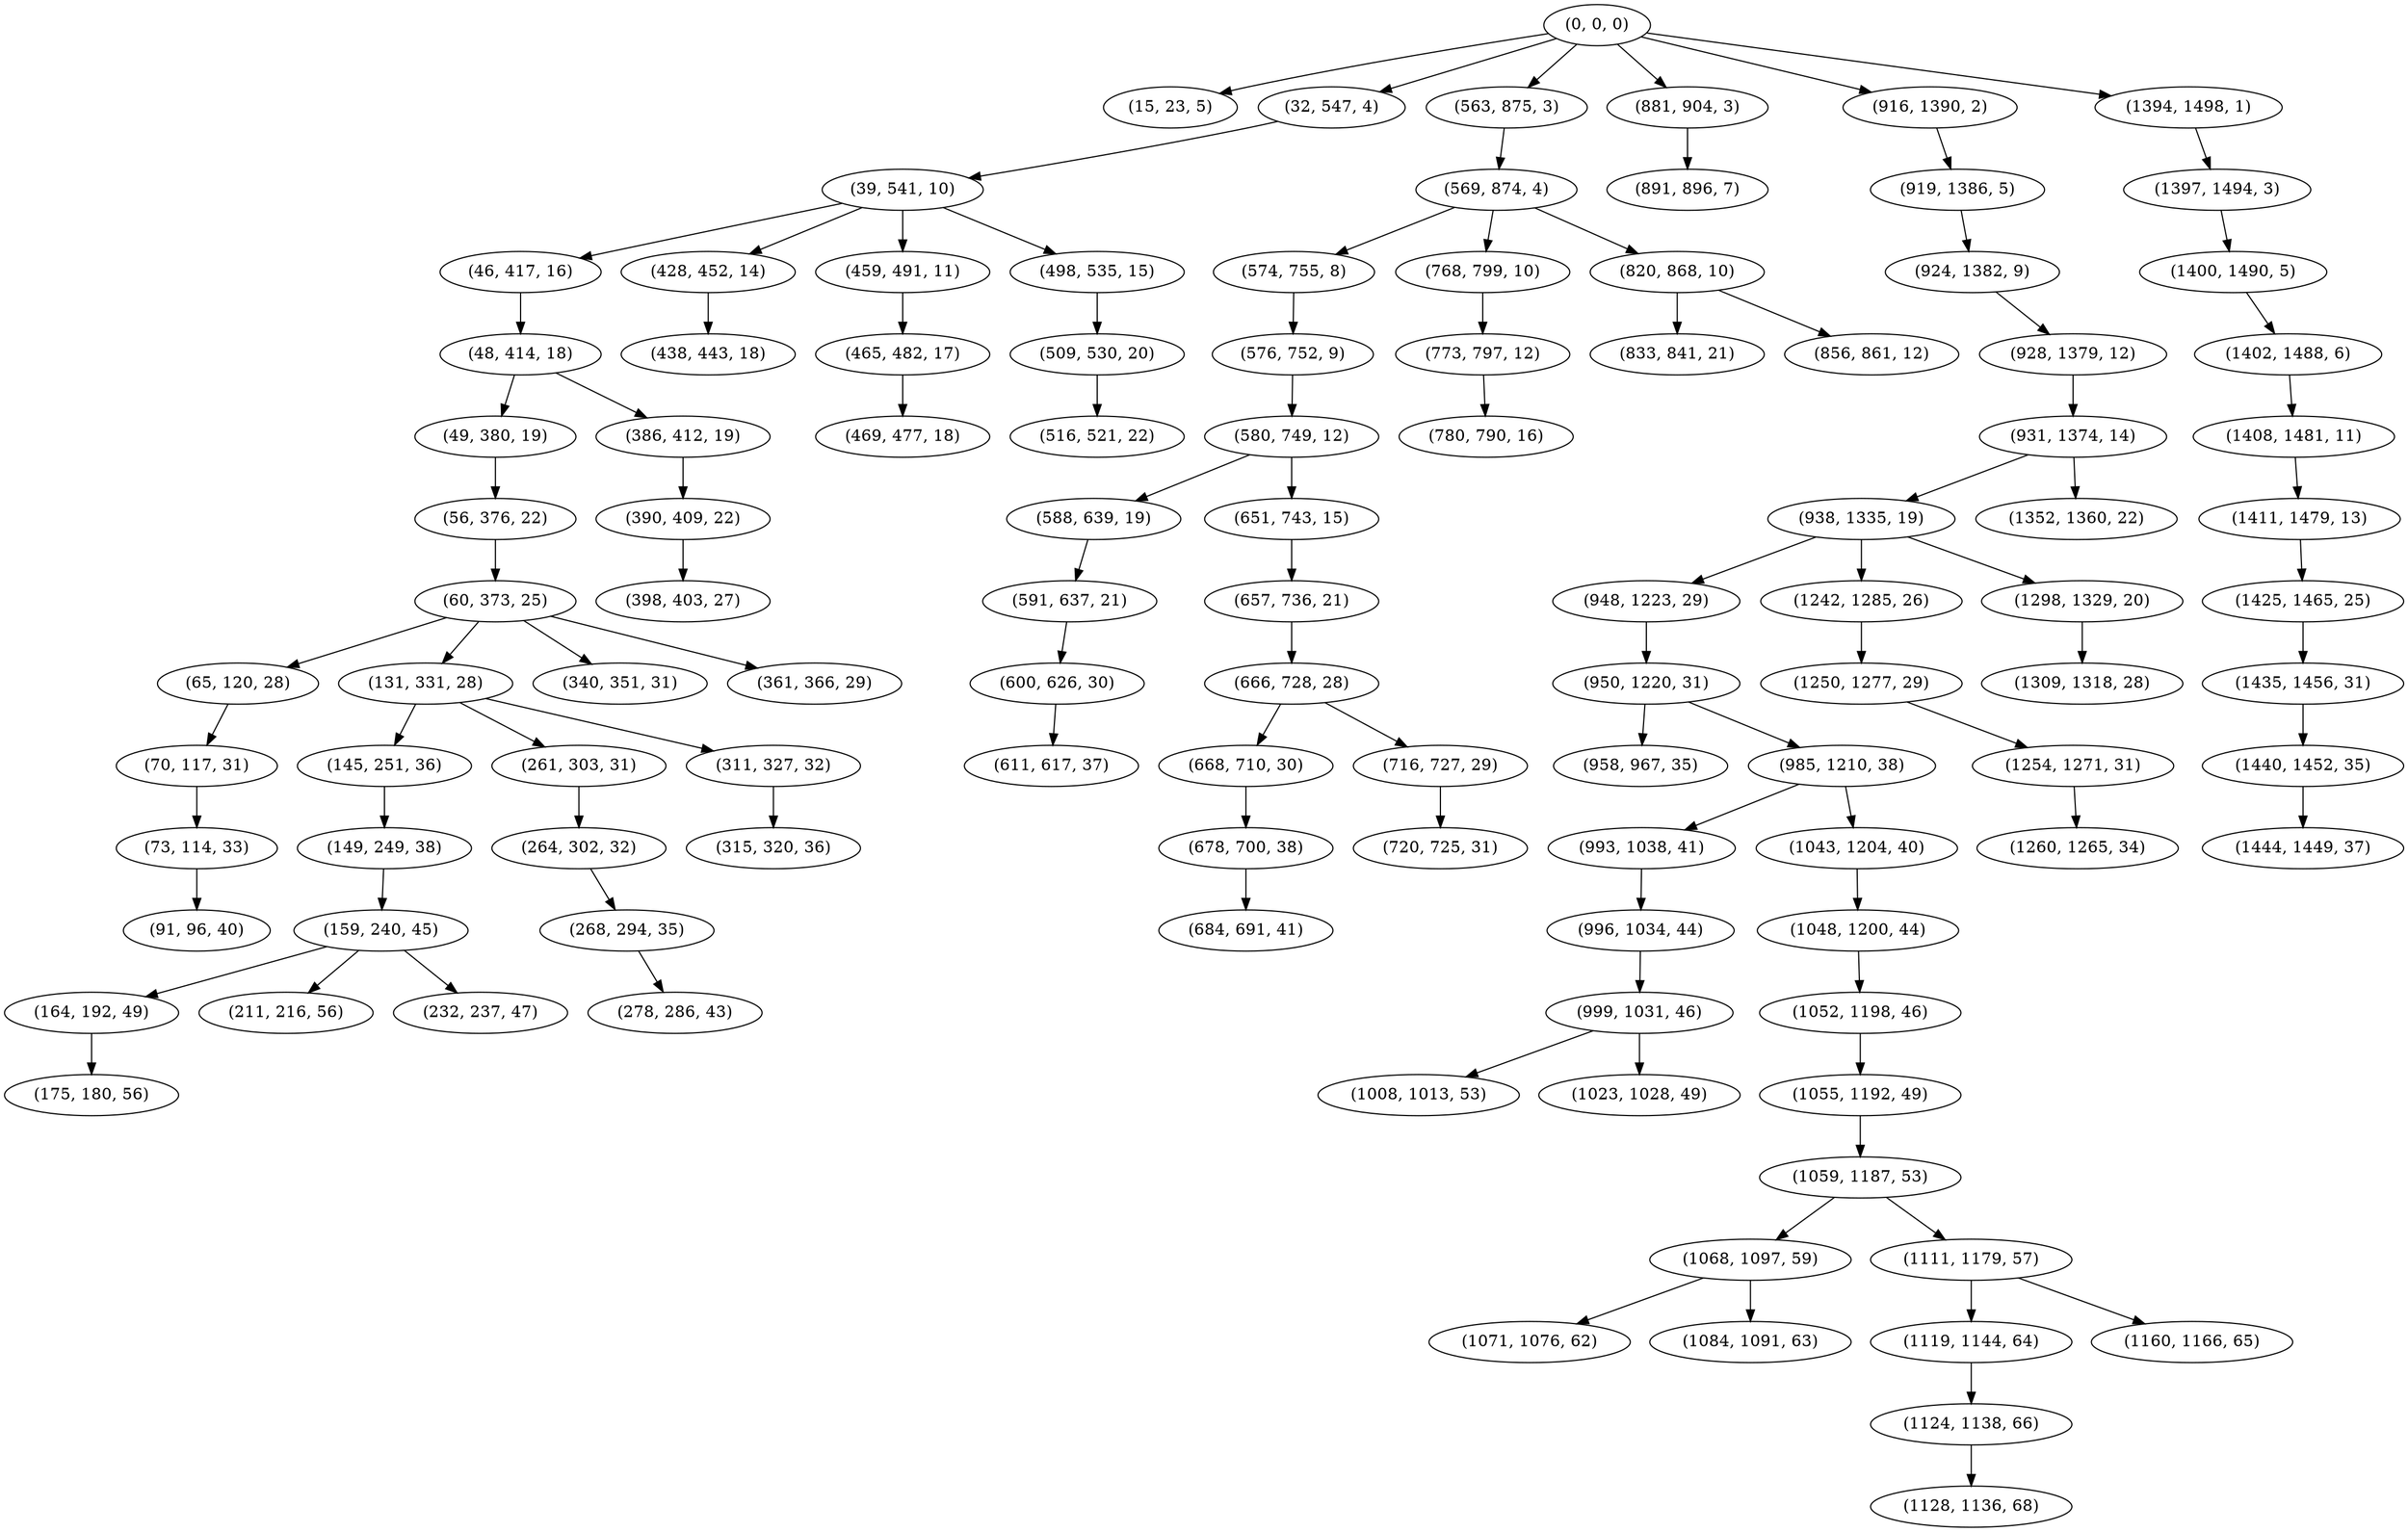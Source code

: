 digraph tree {
    "(0, 0, 0)";
    "(15, 23, 5)";
    "(32, 547, 4)";
    "(39, 541, 10)";
    "(46, 417, 16)";
    "(48, 414, 18)";
    "(49, 380, 19)";
    "(56, 376, 22)";
    "(60, 373, 25)";
    "(65, 120, 28)";
    "(70, 117, 31)";
    "(73, 114, 33)";
    "(91, 96, 40)";
    "(131, 331, 28)";
    "(145, 251, 36)";
    "(149, 249, 38)";
    "(159, 240, 45)";
    "(164, 192, 49)";
    "(175, 180, 56)";
    "(211, 216, 56)";
    "(232, 237, 47)";
    "(261, 303, 31)";
    "(264, 302, 32)";
    "(268, 294, 35)";
    "(278, 286, 43)";
    "(311, 327, 32)";
    "(315, 320, 36)";
    "(340, 351, 31)";
    "(361, 366, 29)";
    "(386, 412, 19)";
    "(390, 409, 22)";
    "(398, 403, 27)";
    "(428, 452, 14)";
    "(438, 443, 18)";
    "(459, 491, 11)";
    "(465, 482, 17)";
    "(469, 477, 18)";
    "(498, 535, 15)";
    "(509, 530, 20)";
    "(516, 521, 22)";
    "(563, 875, 3)";
    "(569, 874, 4)";
    "(574, 755, 8)";
    "(576, 752, 9)";
    "(580, 749, 12)";
    "(588, 639, 19)";
    "(591, 637, 21)";
    "(600, 626, 30)";
    "(611, 617, 37)";
    "(651, 743, 15)";
    "(657, 736, 21)";
    "(666, 728, 28)";
    "(668, 710, 30)";
    "(678, 700, 38)";
    "(684, 691, 41)";
    "(716, 727, 29)";
    "(720, 725, 31)";
    "(768, 799, 10)";
    "(773, 797, 12)";
    "(780, 790, 16)";
    "(820, 868, 10)";
    "(833, 841, 21)";
    "(856, 861, 12)";
    "(881, 904, 3)";
    "(891, 896, 7)";
    "(916, 1390, 2)";
    "(919, 1386, 5)";
    "(924, 1382, 9)";
    "(928, 1379, 12)";
    "(931, 1374, 14)";
    "(938, 1335, 19)";
    "(948, 1223, 29)";
    "(950, 1220, 31)";
    "(958, 967, 35)";
    "(985, 1210, 38)";
    "(993, 1038, 41)";
    "(996, 1034, 44)";
    "(999, 1031, 46)";
    "(1008, 1013, 53)";
    "(1023, 1028, 49)";
    "(1043, 1204, 40)";
    "(1048, 1200, 44)";
    "(1052, 1198, 46)";
    "(1055, 1192, 49)";
    "(1059, 1187, 53)";
    "(1068, 1097, 59)";
    "(1071, 1076, 62)";
    "(1084, 1091, 63)";
    "(1111, 1179, 57)";
    "(1119, 1144, 64)";
    "(1124, 1138, 66)";
    "(1128, 1136, 68)";
    "(1160, 1166, 65)";
    "(1242, 1285, 26)";
    "(1250, 1277, 29)";
    "(1254, 1271, 31)";
    "(1260, 1265, 34)";
    "(1298, 1329, 20)";
    "(1309, 1318, 28)";
    "(1352, 1360, 22)";
    "(1394, 1498, 1)";
    "(1397, 1494, 3)";
    "(1400, 1490, 5)";
    "(1402, 1488, 6)";
    "(1408, 1481, 11)";
    "(1411, 1479, 13)";
    "(1425, 1465, 25)";
    "(1435, 1456, 31)";
    "(1440, 1452, 35)";
    "(1444, 1449, 37)";
    "(0, 0, 0)" -> "(15, 23, 5)";
    "(0, 0, 0)" -> "(32, 547, 4)";
    "(0, 0, 0)" -> "(563, 875, 3)";
    "(0, 0, 0)" -> "(881, 904, 3)";
    "(0, 0, 0)" -> "(916, 1390, 2)";
    "(0, 0, 0)" -> "(1394, 1498, 1)";
    "(32, 547, 4)" -> "(39, 541, 10)";
    "(39, 541, 10)" -> "(46, 417, 16)";
    "(39, 541, 10)" -> "(428, 452, 14)";
    "(39, 541, 10)" -> "(459, 491, 11)";
    "(39, 541, 10)" -> "(498, 535, 15)";
    "(46, 417, 16)" -> "(48, 414, 18)";
    "(48, 414, 18)" -> "(49, 380, 19)";
    "(48, 414, 18)" -> "(386, 412, 19)";
    "(49, 380, 19)" -> "(56, 376, 22)";
    "(56, 376, 22)" -> "(60, 373, 25)";
    "(60, 373, 25)" -> "(65, 120, 28)";
    "(60, 373, 25)" -> "(131, 331, 28)";
    "(60, 373, 25)" -> "(340, 351, 31)";
    "(60, 373, 25)" -> "(361, 366, 29)";
    "(65, 120, 28)" -> "(70, 117, 31)";
    "(70, 117, 31)" -> "(73, 114, 33)";
    "(73, 114, 33)" -> "(91, 96, 40)";
    "(131, 331, 28)" -> "(145, 251, 36)";
    "(131, 331, 28)" -> "(261, 303, 31)";
    "(131, 331, 28)" -> "(311, 327, 32)";
    "(145, 251, 36)" -> "(149, 249, 38)";
    "(149, 249, 38)" -> "(159, 240, 45)";
    "(159, 240, 45)" -> "(164, 192, 49)";
    "(159, 240, 45)" -> "(211, 216, 56)";
    "(159, 240, 45)" -> "(232, 237, 47)";
    "(164, 192, 49)" -> "(175, 180, 56)";
    "(261, 303, 31)" -> "(264, 302, 32)";
    "(264, 302, 32)" -> "(268, 294, 35)";
    "(268, 294, 35)" -> "(278, 286, 43)";
    "(311, 327, 32)" -> "(315, 320, 36)";
    "(386, 412, 19)" -> "(390, 409, 22)";
    "(390, 409, 22)" -> "(398, 403, 27)";
    "(428, 452, 14)" -> "(438, 443, 18)";
    "(459, 491, 11)" -> "(465, 482, 17)";
    "(465, 482, 17)" -> "(469, 477, 18)";
    "(498, 535, 15)" -> "(509, 530, 20)";
    "(509, 530, 20)" -> "(516, 521, 22)";
    "(563, 875, 3)" -> "(569, 874, 4)";
    "(569, 874, 4)" -> "(574, 755, 8)";
    "(569, 874, 4)" -> "(768, 799, 10)";
    "(569, 874, 4)" -> "(820, 868, 10)";
    "(574, 755, 8)" -> "(576, 752, 9)";
    "(576, 752, 9)" -> "(580, 749, 12)";
    "(580, 749, 12)" -> "(588, 639, 19)";
    "(580, 749, 12)" -> "(651, 743, 15)";
    "(588, 639, 19)" -> "(591, 637, 21)";
    "(591, 637, 21)" -> "(600, 626, 30)";
    "(600, 626, 30)" -> "(611, 617, 37)";
    "(651, 743, 15)" -> "(657, 736, 21)";
    "(657, 736, 21)" -> "(666, 728, 28)";
    "(666, 728, 28)" -> "(668, 710, 30)";
    "(666, 728, 28)" -> "(716, 727, 29)";
    "(668, 710, 30)" -> "(678, 700, 38)";
    "(678, 700, 38)" -> "(684, 691, 41)";
    "(716, 727, 29)" -> "(720, 725, 31)";
    "(768, 799, 10)" -> "(773, 797, 12)";
    "(773, 797, 12)" -> "(780, 790, 16)";
    "(820, 868, 10)" -> "(833, 841, 21)";
    "(820, 868, 10)" -> "(856, 861, 12)";
    "(881, 904, 3)" -> "(891, 896, 7)";
    "(916, 1390, 2)" -> "(919, 1386, 5)";
    "(919, 1386, 5)" -> "(924, 1382, 9)";
    "(924, 1382, 9)" -> "(928, 1379, 12)";
    "(928, 1379, 12)" -> "(931, 1374, 14)";
    "(931, 1374, 14)" -> "(938, 1335, 19)";
    "(931, 1374, 14)" -> "(1352, 1360, 22)";
    "(938, 1335, 19)" -> "(948, 1223, 29)";
    "(938, 1335, 19)" -> "(1242, 1285, 26)";
    "(938, 1335, 19)" -> "(1298, 1329, 20)";
    "(948, 1223, 29)" -> "(950, 1220, 31)";
    "(950, 1220, 31)" -> "(958, 967, 35)";
    "(950, 1220, 31)" -> "(985, 1210, 38)";
    "(985, 1210, 38)" -> "(993, 1038, 41)";
    "(985, 1210, 38)" -> "(1043, 1204, 40)";
    "(993, 1038, 41)" -> "(996, 1034, 44)";
    "(996, 1034, 44)" -> "(999, 1031, 46)";
    "(999, 1031, 46)" -> "(1008, 1013, 53)";
    "(999, 1031, 46)" -> "(1023, 1028, 49)";
    "(1043, 1204, 40)" -> "(1048, 1200, 44)";
    "(1048, 1200, 44)" -> "(1052, 1198, 46)";
    "(1052, 1198, 46)" -> "(1055, 1192, 49)";
    "(1055, 1192, 49)" -> "(1059, 1187, 53)";
    "(1059, 1187, 53)" -> "(1068, 1097, 59)";
    "(1059, 1187, 53)" -> "(1111, 1179, 57)";
    "(1068, 1097, 59)" -> "(1071, 1076, 62)";
    "(1068, 1097, 59)" -> "(1084, 1091, 63)";
    "(1111, 1179, 57)" -> "(1119, 1144, 64)";
    "(1111, 1179, 57)" -> "(1160, 1166, 65)";
    "(1119, 1144, 64)" -> "(1124, 1138, 66)";
    "(1124, 1138, 66)" -> "(1128, 1136, 68)";
    "(1242, 1285, 26)" -> "(1250, 1277, 29)";
    "(1250, 1277, 29)" -> "(1254, 1271, 31)";
    "(1254, 1271, 31)" -> "(1260, 1265, 34)";
    "(1298, 1329, 20)" -> "(1309, 1318, 28)";
    "(1394, 1498, 1)" -> "(1397, 1494, 3)";
    "(1397, 1494, 3)" -> "(1400, 1490, 5)";
    "(1400, 1490, 5)" -> "(1402, 1488, 6)";
    "(1402, 1488, 6)" -> "(1408, 1481, 11)";
    "(1408, 1481, 11)" -> "(1411, 1479, 13)";
    "(1411, 1479, 13)" -> "(1425, 1465, 25)";
    "(1425, 1465, 25)" -> "(1435, 1456, 31)";
    "(1435, 1456, 31)" -> "(1440, 1452, 35)";
    "(1440, 1452, 35)" -> "(1444, 1449, 37)";
}
